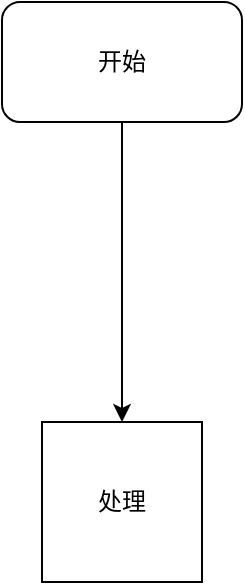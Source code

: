 <mxfile version="14.2.9" type="github">
  <diagram id="Bs14mHbUVLDeh3UIw2xY" name="Page-1">
    <mxGraphModel dx="1662" dy="762" grid="1" gridSize="10" guides="1" tooltips="1" connect="1" arrows="1" fold="1" page="1" pageScale="1" pageWidth="827" pageHeight="1169" math="0" shadow="0">
      <root>
        <mxCell id="0" />
        <mxCell id="1" parent="0" />
        <mxCell id="iuKIF0aHQAjC3-pJRR-S-3" style="edgeStyle=orthogonalEdgeStyle;rounded=0;orthogonalLoop=1;jettySize=auto;html=1;" edge="1" parent="1" source="iuKIF0aHQAjC3-pJRR-S-1" target="iuKIF0aHQAjC3-pJRR-S-2">
          <mxGeometry relative="1" as="geometry" />
        </mxCell>
        <mxCell id="iuKIF0aHQAjC3-pJRR-S-1" value="开始" style="rounded=1;whiteSpace=wrap;html=1;" vertex="1" parent="1">
          <mxGeometry x="354" y="110" width="120" height="60" as="geometry" />
        </mxCell>
        <mxCell id="iuKIF0aHQAjC3-pJRR-S-2" value="处理" style="whiteSpace=wrap;html=1;aspect=fixed;" vertex="1" parent="1">
          <mxGeometry x="374" y="320" width="80" height="80" as="geometry" />
        </mxCell>
      </root>
    </mxGraphModel>
  </diagram>
</mxfile>
